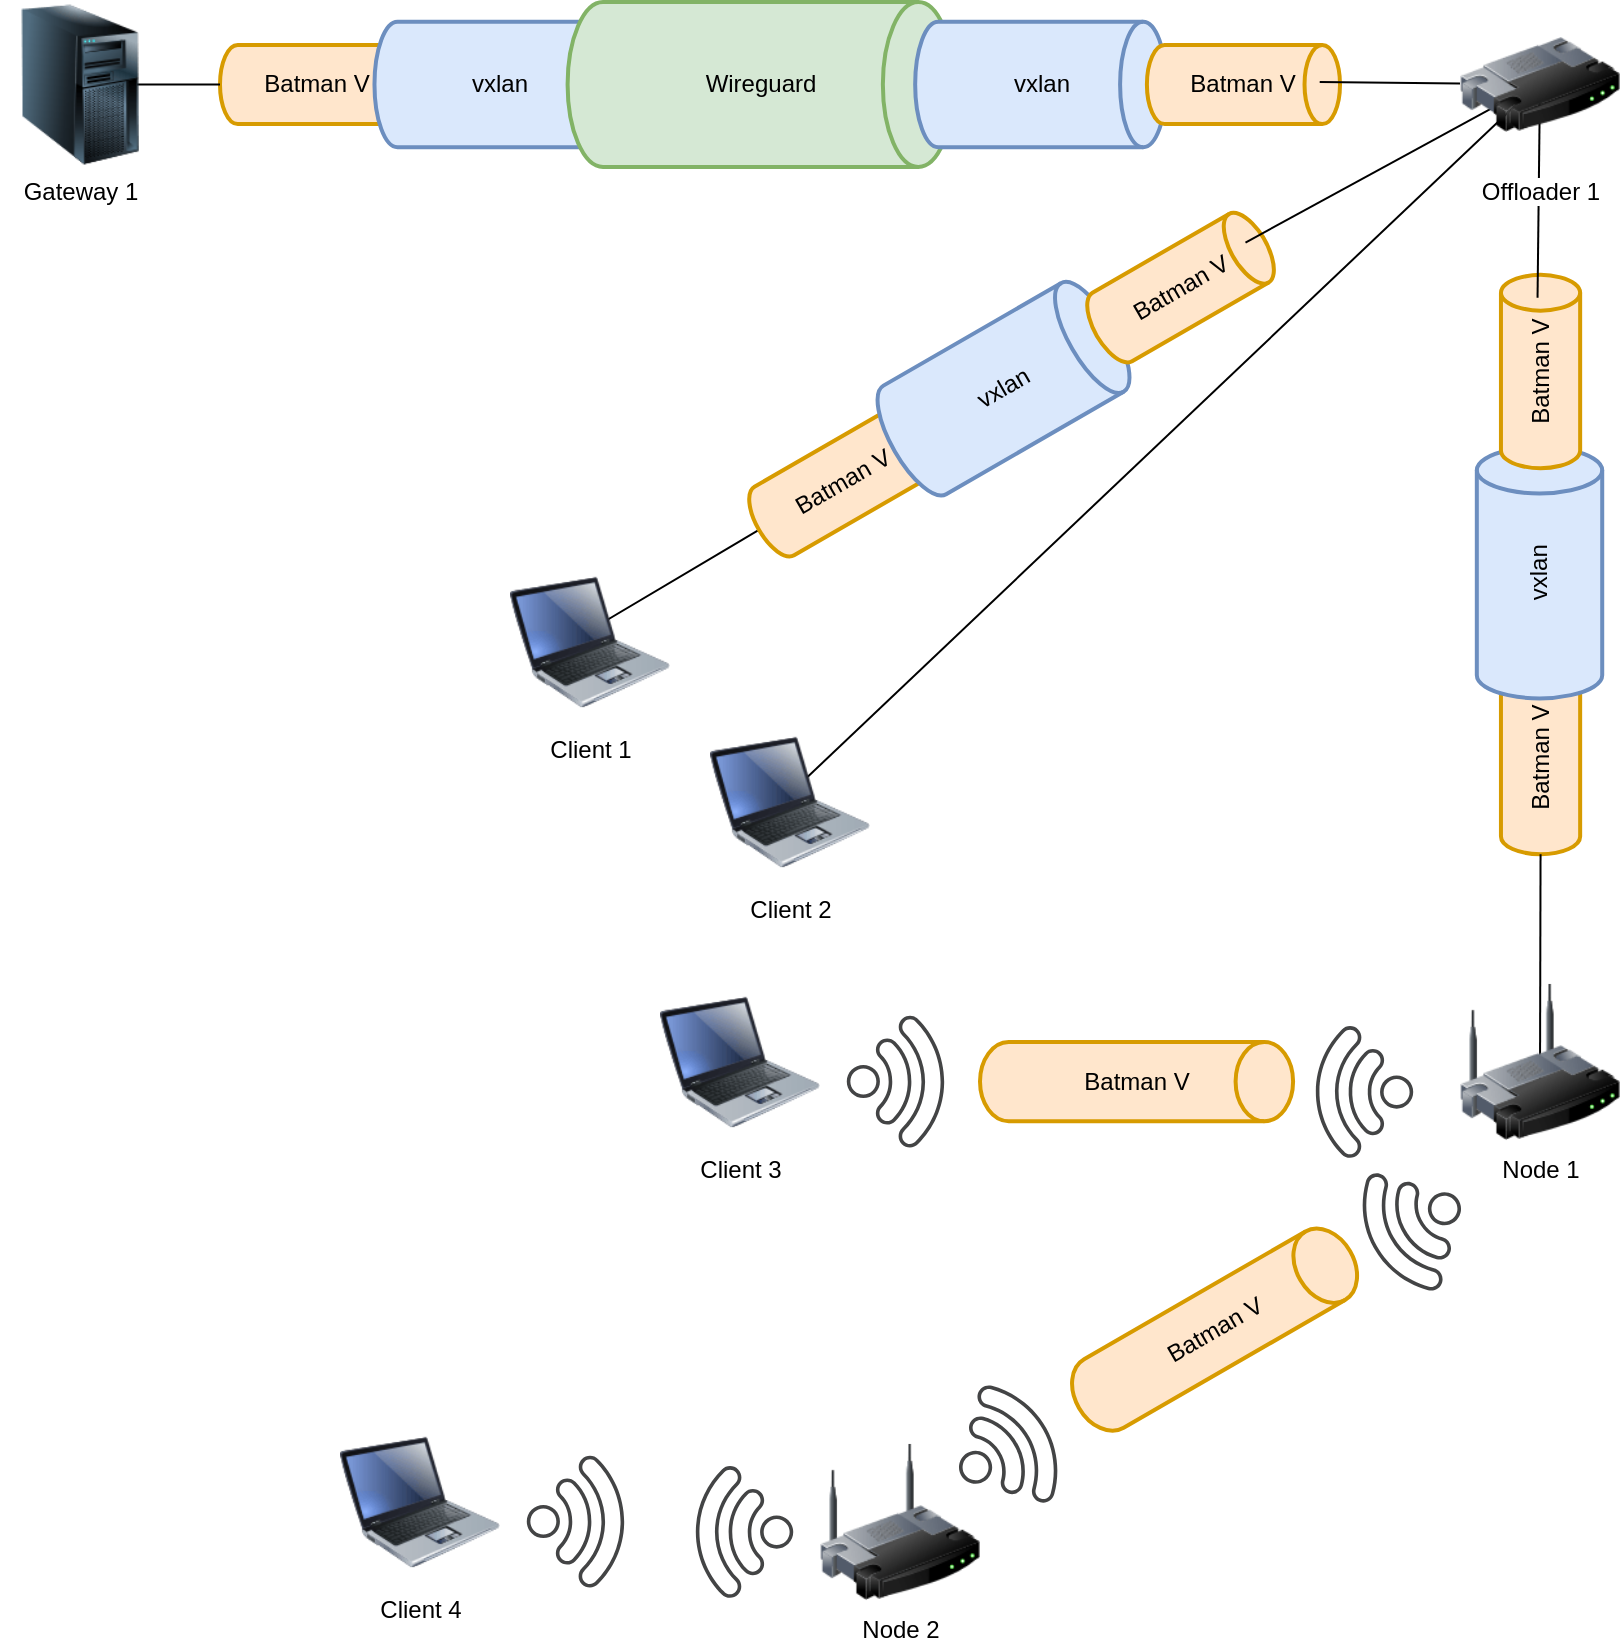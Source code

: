 <mxfile version="14.6.1" type="github">
  <diagram id="gHFNYnrsrtrEeCh-4cgK" name="Page-1">
    <mxGraphModel dx="1635" dy="877" grid="1" gridSize="10" guides="1" tooltips="1" connect="1" arrows="1" fold="1" page="1" pageScale="1" pageWidth="850" pageHeight="1100" math="0" shadow="0">
      <root>
        <mxCell id="0" />
        <mxCell id="1" parent="0" />
        <mxCell id="8HptM5nIuK6zuVoR04j4-11" value="" style="endArrow=none;html=1;entryX=0;entryY=0.5;entryDx=0;entryDy=0;entryPerimeter=0;exitX=0.375;exitY=0.5;exitDx=0;exitDy=0;exitPerimeter=0;" edge="1" parent="1" source="8HptM5nIuK6zuVoR04j4-9" target="8HptM5nIuK6zuVoR04j4-3">
          <mxGeometry width="50" height="50" relative="1" as="geometry">
            <mxPoint x="160" y="550" as="sourcePoint" />
            <mxPoint x="210" y="500" as="targetPoint" />
          </mxGeometry>
        </mxCell>
        <mxCell id="8HptM5nIuK6zuVoR04j4-40" value="" style="endArrow=none;html=1;exitX=0.313;exitY=0.625;exitDx=0;exitDy=0;exitPerimeter=0;" edge="1" parent="1" source="8HptM5nIuK6zuVoR04j4-39">
          <mxGeometry width="50" height="50" relative="1" as="geometry">
            <mxPoint x="130" y="660" as="sourcePoint" />
            <mxPoint x="800" y="200" as="targetPoint" />
          </mxGeometry>
        </mxCell>
        <mxCell id="oYDoOZac3hvdo6MkUvr5-17" value="" style="group" parent="1" vertex="1" connectable="0">
          <mxGeometry x="140" y="160" width="560" height="82.5" as="geometry" />
        </mxCell>
        <mxCell id="oYDoOZac3hvdo6MkUvr5-16" value="Batman V" style="strokeWidth=2;html=1;shape=mxgraph.flowchart.direct_data;whiteSpace=wrap;fillColor=#ffe6cc;strokeColor=#d79b00;" parent="oYDoOZac3hvdo6MkUvr5-17" vertex="1">
          <mxGeometry y="21.45" width="96.552" height="39.6" as="geometry" />
        </mxCell>
        <mxCell id="oYDoOZac3hvdo6MkUvr5-14" value="vxlan" style="strokeWidth=2;html=1;shape=mxgraph.flowchart.direct_data;whiteSpace=wrap;fillColor=#dae8fc;strokeColor=#6c8ebf;" parent="oYDoOZac3hvdo6MkUvr5-17" vertex="1">
          <mxGeometry x="77.241" y="9.9" width="125.517" height="62.7" as="geometry" />
        </mxCell>
        <mxCell id="oYDoOZac3hvdo6MkUvr5-8" value="Wireguard" style="strokeWidth=2;html=1;shape=mxgraph.flowchart.direct_data;whiteSpace=wrap;fillColor=#d5e8d4;strokeColor=#82b366;" parent="oYDoOZac3hvdo6MkUvr5-17" vertex="1">
          <mxGeometry x="173.793" width="193.103" height="82.5" as="geometry" />
        </mxCell>
        <mxCell id="oYDoOZac3hvdo6MkUvr5-10" value="vxlan" style="strokeWidth=2;html=1;shape=mxgraph.flowchart.direct_data;whiteSpace=wrap;fillColor=#dae8fc;strokeColor=#6c8ebf;" parent="oYDoOZac3hvdo6MkUvr5-17" vertex="1">
          <mxGeometry x="347.586" y="9.9" width="125.517" height="62.7" as="geometry" />
        </mxCell>
        <mxCell id="oYDoOZac3hvdo6MkUvr5-13" value="Batman V" style="strokeWidth=2;html=1;shape=mxgraph.flowchart.direct_data;whiteSpace=wrap;fillColor=#ffe6cc;strokeColor=#d79b00;" parent="oYDoOZac3hvdo6MkUvr5-17" vertex="1">
          <mxGeometry x="463.448" y="21.45" width="96.552" height="39.6" as="geometry" />
        </mxCell>
        <mxCell id="oYDoOZac3hvdo6MkUvr5-21" value="" style="endArrow=none;html=1;entryX=0.895;entryY=0.469;entryDx=0;entryDy=0;entryPerimeter=0;" parent="1" source="8HptM5nIuK6zuVoR04j4-8" target="oYDoOZac3hvdo6MkUvr5-13" edge="1">
          <mxGeometry width="50" height="50" relative="1" as="geometry">
            <mxPoint x="770" y="201.25" as="sourcePoint" />
            <mxPoint x="450" y="420" as="targetPoint" />
          </mxGeometry>
        </mxCell>
        <mxCell id="oYDoOZac3hvdo6MkUvr5-22" value="" style="endArrow=none;html=1;exitX=0;exitY=0.5;exitDx=0;exitDy=0;exitPerimeter=0;entryX=0.5;entryY=0.5;entryDx=0;entryDy=0;entryPerimeter=0;" parent="1" source="oYDoOZac3hvdo6MkUvr5-16" target="oYDoOZac3hvdo6MkUvr5-20" edge="1">
          <mxGeometry width="50" height="50" relative="1" as="geometry">
            <mxPoint x="400" y="470" as="sourcePoint" />
            <mxPoint x="130" y="350" as="targetPoint" />
          </mxGeometry>
        </mxCell>
        <mxCell id="8HptM5nIuK6zuVoR04j4-9" value="Client 1" style="image;html=1;image=img/lib/clip_art/computers/Laptop_128x128.png" vertex="1" parent="1">
          <mxGeometry x="285" y="440" width="80" height="80" as="geometry" />
        </mxCell>
        <mxCell id="8HptM5nIuK6zuVoR04j4-10" value="" style="group;rotation=-30;" vertex="1" connectable="0" parent="1">
          <mxGeometry x="390" y="320" width="290" height="62.7" as="geometry" />
        </mxCell>
        <mxCell id="8HptM5nIuK6zuVoR04j4-3" value="Batman V" style="strokeWidth=2;html=1;shape=mxgraph.flowchart.direct_data;whiteSpace=wrap;fillColor=#ffe6cc;strokeColor=#d79b00;rotation=-30;" vertex="1" parent="8HptM5nIuK6zuVoR04j4-10">
          <mxGeometry x="13" y="60" width="96.552" height="39.6" as="geometry" />
        </mxCell>
        <mxCell id="8HptM5nIuK6zuVoR04j4-6" value="vxlan" style="strokeWidth=2;html=1;shape=mxgraph.flowchart.direct_data;whiteSpace=wrap;fillColor=#dae8fc;strokeColor=#6c8ebf;rotation=-30;" vertex="1" parent="8HptM5nIuK6zuVoR04j4-10">
          <mxGeometry x="79" y="2" width="125.517" height="62.7" as="geometry" />
        </mxCell>
        <mxCell id="8HptM5nIuK6zuVoR04j4-7" value="Batman V" style="strokeWidth=2;html=1;shape=mxgraph.flowchart.direct_data;whiteSpace=wrap;fillColor=#ffe6cc;strokeColor=#d79b00;rotation=-30;" vertex="1" parent="8HptM5nIuK6zuVoR04j4-10">
          <mxGeometry x="182" y="-37" width="96.552" height="39.6" as="geometry" />
        </mxCell>
        <mxCell id="8HptM5nIuK6zuVoR04j4-12" value="" style="endArrow=none;html=1;entryX=0.5;entryY=0.484;entryDx=0;entryDy=0;entryPerimeter=0;exitX=0.908;exitY=0.417;exitDx=0;exitDy=0;exitPerimeter=0;" edge="1" parent="1" source="8HptM5nIuK6zuVoR04j4-7" target="8HptM5nIuK6zuVoR04j4-8">
          <mxGeometry width="50" height="50" relative="1" as="geometry">
            <mxPoint x="290" y="550" as="sourcePoint" />
            <mxPoint x="750" y="340" as="targetPoint" />
          </mxGeometry>
        </mxCell>
        <mxCell id="8HptM5nIuK6zuVoR04j4-13" value="" style="group;rotation=-90;" vertex="1" connectable="0" parent="1">
          <mxGeometry x="655" y="410" width="290" height="62.7" as="geometry" />
        </mxCell>
        <mxCell id="8HptM5nIuK6zuVoR04j4-14" value="Batman V" style="strokeWidth=2;html=1;shape=mxgraph.flowchart.direct_data;whiteSpace=wrap;fillColor=#ffe6cc;strokeColor=#d79b00;rotation=-90;" vertex="1" parent="8HptM5nIuK6zuVoR04j4-13">
          <mxGeometry x="97" y="108" width="96.552" height="39.6" as="geometry" />
        </mxCell>
        <mxCell id="8HptM5nIuK6zuVoR04j4-15" value="vxlan" style="strokeWidth=2;html=1;shape=mxgraph.flowchart.direct_data;whiteSpace=wrap;fillColor=#dae8fc;strokeColor=#6c8ebf;rotation=-90;" vertex="1" parent="8HptM5nIuK6zuVoR04j4-13">
          <mxGeometry x="82" y="4" width="125.517" height="62.7" as="geometry" />
        </mxCell>
        <mxCell id="8HptM5nIuK6zuVoR04j4-16" value="Batman V" style="strokeWidth=2;html=1;shape=mxgraph.flowchart.direct_data;whiteSpace=wrap;fillColor=#ffe6cc;strokeColor=#d79b00;rotation=-90;" vertex="1" parent="8HptM5nIuK6zuVoR04j4-13">
          <mxGeometry x="97" y="-85" width="96.552" height="39.6" as="geometry" />
        </mxCell>
        <mxCell id="8HptM5nIuK6zuVoR04j4-17" value="" style="endArrow=none;html=1;entryX=0;entryY=0.5;entryDx=0;entryDy=0;entryPerimeter=0;" edge="1" parent="1" target="8HptM5nIuK6zuVoR04j4-14">
          <mxGeometry width="50" height="50" relative="1" as="geometry">
            <mxPoint x="800" y="700" as="sourcePoint" />
            <mxPoint x="350" y="670" as="targetPoint" />
          </mxGeometry>
        </mxCell>
        <mxCell id="8HptM5nIuK6zuVoR04j4-18" value="" style="endArrow=none;html=1;exitX=0.883;exitY=0.462;exitDx=0;exitDy=0;exitPerimeter=0;" edge="1" parent="1" source="8HptM5nIuK6zuVoR04j4-16">
          <mxGeometry width="50" height="50" relative="1" as="geometry">
            <mxPoint x="420" y="630" as="sourcePoint" />
            <mxPoint x="800" y="200" as="targetPoint" />
          </mxGeometry>
        </mxCell>
        <mxCell id="8HptM5nIuK6zuVoR04j4-19" value="Client 3" style="image;html=1;image=img/lib/clip_art/computers/Laptop_128x128.png" vertex="1" parent="1">
          <mxGeometry x="360" y="650" width="80" height="80" as="geometry" />
        </mxCell>
        <mxCell id="8HptM5nIuK6zuVoR04j4-27" value="Node 2" style="image;html=1;image=img/lib/clip_art/networking/Wireless_Router_128x128.png" vertex="1" parent="1">
          <mxGeometry x="440" y="880" width="80" height="80" as="geometry" />
        </mxCell>
        <mxCell id="8HptM5nIuK6zuVoR04j4-29" value="" style="group" vertex="1" connectable="0" parent="1">
          <mxGeometry x="449.645" y="664.445" width="290.711" height="75.911" as="geometry" />
        </mxCell>
        <mxCell id="8HptM5nIuK6zuVoR04j4-20" value="Batman V" style="strokeWidth=2;html=1;shape=mxgraph.flowchart.direct_data;whiteSpace=wrap;fillColor=#ffe6cc;strokeColor=#d79b00;rotation=0;" vertex="1" parent="8HptM5nIuK6zuVoR04j4-29">
          <mxGeometry x="70.355" y="15.555" width="156.55" height="39.6" as="geometry" />
        </mxCell>
        <mxCell id="8HptM5nIuK6zuVoR04j4-25" value="" style="pointerEvents=1;shadow=0;dashed=0;html=1;strokeColor=none;fillColor=#434445;aspect=fixed;labelPosition=center;verticalLabelPosition=bottom;verticalAlign=top;align=center;outlineConnect=0;shape=mxgraph.vvd.wi_fi;rotation=45;" vertex="1" parent="8HptM5nIuK6zuVoR04j4-29">
          <mxGeometry x="10.355" y="10.355" width="50" height="50" as="geometry" />
        </mxCell>
        <mxCell id="8HptM5nIuK6zuVoR04j4-26" value="" style="pointerEvents=1;shadow=0;dashed=0;html=1;strokeColor=none;fillColor=#434445;aspect=fixed;labelPosition=center;verticalLabelPosition=bottom;verticalAlign=top;align=center;outlineConnect=0;shape=mxgraph.vvd.wi_fi;rotation=-135;" vertex="1" parent="8HptM5nIuK6zuVoR04j4-29">
          <mxGeometry x="230.355" y="15.555" width="50" height="50" as="geometry" />
        </mxCell>
        <mxCell id="8HptM5nIuK6zuVoR04j4-30" value="" style="group;rotation=-30;" vertex="1" connectable="0" parent="1">
          <mxGeometry x="490.005" y="790.005" width="290.711" height="75.911" as="geometry" />
        </mxCell>
        <mxCell id="8HptM5nIuK6zuVoR04j4-31" value="Batman V" style="strokeWidth=2;html=1;shape=mxgraph.flowchart.direct_data;whiteSpace=wrap;fillColor=#ffe6cc;strokeColor=#d79b00;rotation=-30;" vertex="1" parent="8HptM5nIuK6zuVoR04j4-30">
          <mxGeometry x="69" y="14" width="156.55" height="39.6" as="geometry" />
        </mxCell>
        <mxCell id="8HptM5nIuK6zuVoR04j4-32" value="" style="pointerEvents=1;shadow=0;dashed=0;html=1;strokeColor=none;fillColor=#434445;aspect=fixed;labelPosition=center;verticalLabelPosition=bottom;verticalAlign=top;align=center;outlineConnect=0;shape=mxgraph.vvd.wi_fi;rotation=15;" vertex="1" parent="8HptM5nIuK6zuVoR04j4-30">
          <mxGeometry x="23" y="66" width="50" height="50" as="geometry" />
        </mxCell>
        <mxCell id="8HptM5nIuK6zuVoR04j4-33" value="" style="pointerEvents=1;shadow=0;dashed=0;html=1;strokeColor=none;fillColor=#434445;aspect=fixed;labelPosition=center;verticalLabelPosition=bottom;verticalAlign=top;align=center;outlineConnect=0;shape=mxgraph.vvd.wi_fi;rotation=-165;" vertex="1" parent="8HptM5nIuK6zuVoR04j4-30">
          <mxGeometry x="217" y="-40" width="50" height="50" as="geometry" />
        </mxCell>
        <mxCell id="8HptM5nIuK6zuVoR04j4-34" value="Client 4" style="image;html=1;image=img/lib/clip_art/computers/Laptop_128x128.png" vertex="1" parent="1">
          <mxGeometry x="200" y="870" width="80" height="80" as="geometry" />
        </mxCell>
        <mxCell id="8HptM5nIuK6zuVoR04j4-36" value="" style="pointerEvents=1;shadow=0;dashed=0;html=1;strokeColor=none;fillColor=#434445;aspect=fixed;labelPosition=center;verticalLabelPosition=bottom;verticalAlign=top;align=center;outlineConnect=0;shape=mxgraph.vvd.wi_fi;rotation=45;" vertex="1" parent="1">
          <mxGeometry x="300" y="894.8" width="50" height="50" as="geometry" />
        </mxCell>
        <mxCell id="8HptM5nIuK6zuVoR04j4-37" value="" style="pointerEvents=1;shadow=0;dashed=0;html=1;strokeColor=none;fillColor=#434445;aspect=fixed;labelPosition=center;verticalLabelPosition=bottom;verticalAlign=top;align=center;outlineConnect=0;shape=mxgraph.vvd.wi_fi;rotation=-135;" vertex="1" parent="1">
          <mxGeometry x="370" y="900" width="50" height="50" as="geometry" />
        </mxCell>
        <mxCell id="8HptM5nIuK6zuVoR04j4-39" value="Client 2" style="image;html=1;image=img/lib/clip_art/computers/Laptop_128x128.png" vertex="1" parent="1">
          <mxGeometry x="385" y="520" width="80" height="80" as="geometry" />
        </mxCell>
        <mxCell id="oYDoOZac3hvdo6MkUvr5-20" value="Gateway 1" style="image;html=1;image=img/lib/clip_art/computers/Server_Tower_128x128.png" parent="1" vertex="1">
          <mxGeometry x="30" y="161.25" width="80" height="80" as="geometry" />
        </mxCell>
        <mxCell id="8HptM5nIuK6zuVoR04j4-8" value="Offloader 1&lt;br&gt;" style="image;html=1;image=img/lib/clip_art/networking/Router_128x128.png" vertex="1" parent="1">
          <mxGeometry x="760" y="161.25" width="80" height="80" as="geometry" />
        </mxCell>
        <mxCell id="8HptM5nIuK6zuVoR04j4-1" value="Node 1" style="image;html=1;image=img/lib/clip_art/networking/Wireless_Router_128x128.png" vertex="1" parent="1">
          <mxGeometry x="760" y="650" width="80" height="80" as="geometry" />
        </mxCell>
      </root>
    </mxGraphModel>
  </diagram>
</mxfile>
